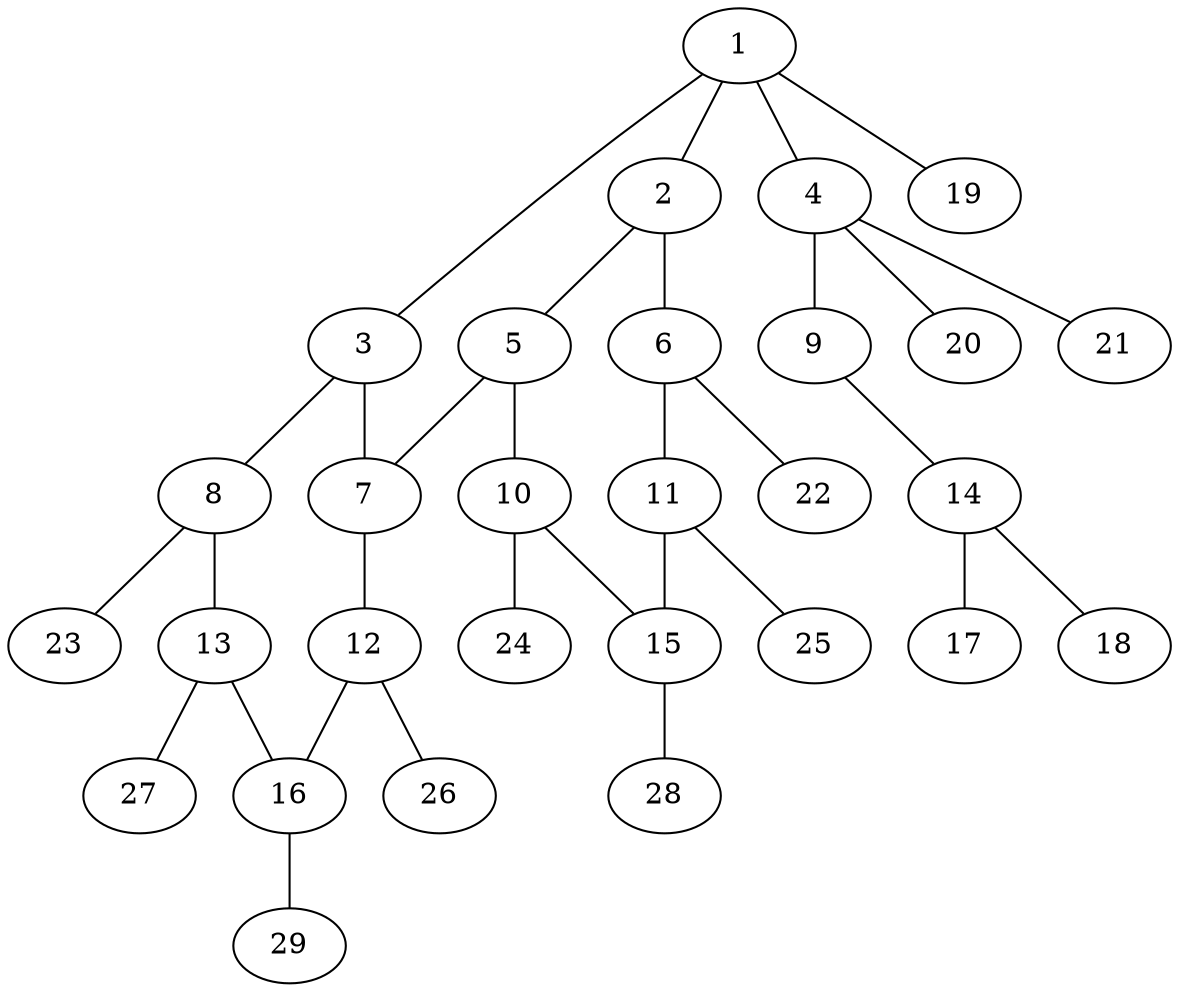 graph molecule_692 {
	1	 [chem=C];
	2	 [chem=C];
	1 -- 2	 [valence=1];
	3	 [chem=C];
	1 -- 3	 [valence=1];
	4	 [chem=C];
	1 -- 4	 [valence=1];
	19	 [chem=H];
	1 -- 19	 [valence=1];
	5	 [chem=C];
	2 -- 5	 [valence=1];
	6	 [chem=C];
	2 -- 6	 [valence=2];
	7	 [chem=C];
	3 -- 7	 [valence=2];
	8	 [chem=C];
	3 -- 8	 [valence=1];
	9	 [chem=O];
	4 -- 9	 [valence=1];
	20	 [chem=H];
	4 -- 20	 [valence=1];
	21	 [chem=H];
	4 -- 21	 [valence=1];
	5 -- 7	 [valence=1];
	10	 [chem=C];
	5 -- 10	 [valence=2];
	11	 [chem=C];
	6 -- 11	 [valence=1];
	22	 [chem=H];
	6 -- 22	 [valence=1];
	12	 [chem=C];
	7 -- 12	 [valence=1];
	13	 [chem=C];
	8 -- 13	 [valence=2];
	23	 [chem=H];
	8 -- 23	 [valence=1];
	14	 [chem=C];
	9 -- 14	 [valence=1];
	15	 [chem=C];
	10 -- 15	 [valence=1];
	24	 [chem=H];
	10 -- 24	 [valence=1];
	11 -- 15	 [valence=2];
	25	 [chem=H];
	11 -- 25	 [valence=1];
	16	 [chem=C];
	12 -- 16	 [valence=2];
	26	 [chem=H];
	12 -- 26	 [valence=1];
	13 -- 16	 [valence=1];
	27	 [chem=H];
	13 -- 27	 [valence=1];
	17	 [chem=O];
	14 -- 17	 [valence=2];
	18	 [chem=Cl];
	14 -- 18	 [valence=1];
	28	 [chem=H];
	15 -- 28	 [valence=1];
	29	 [chem=H];
	16 -- 29	 [valence=1];
}

